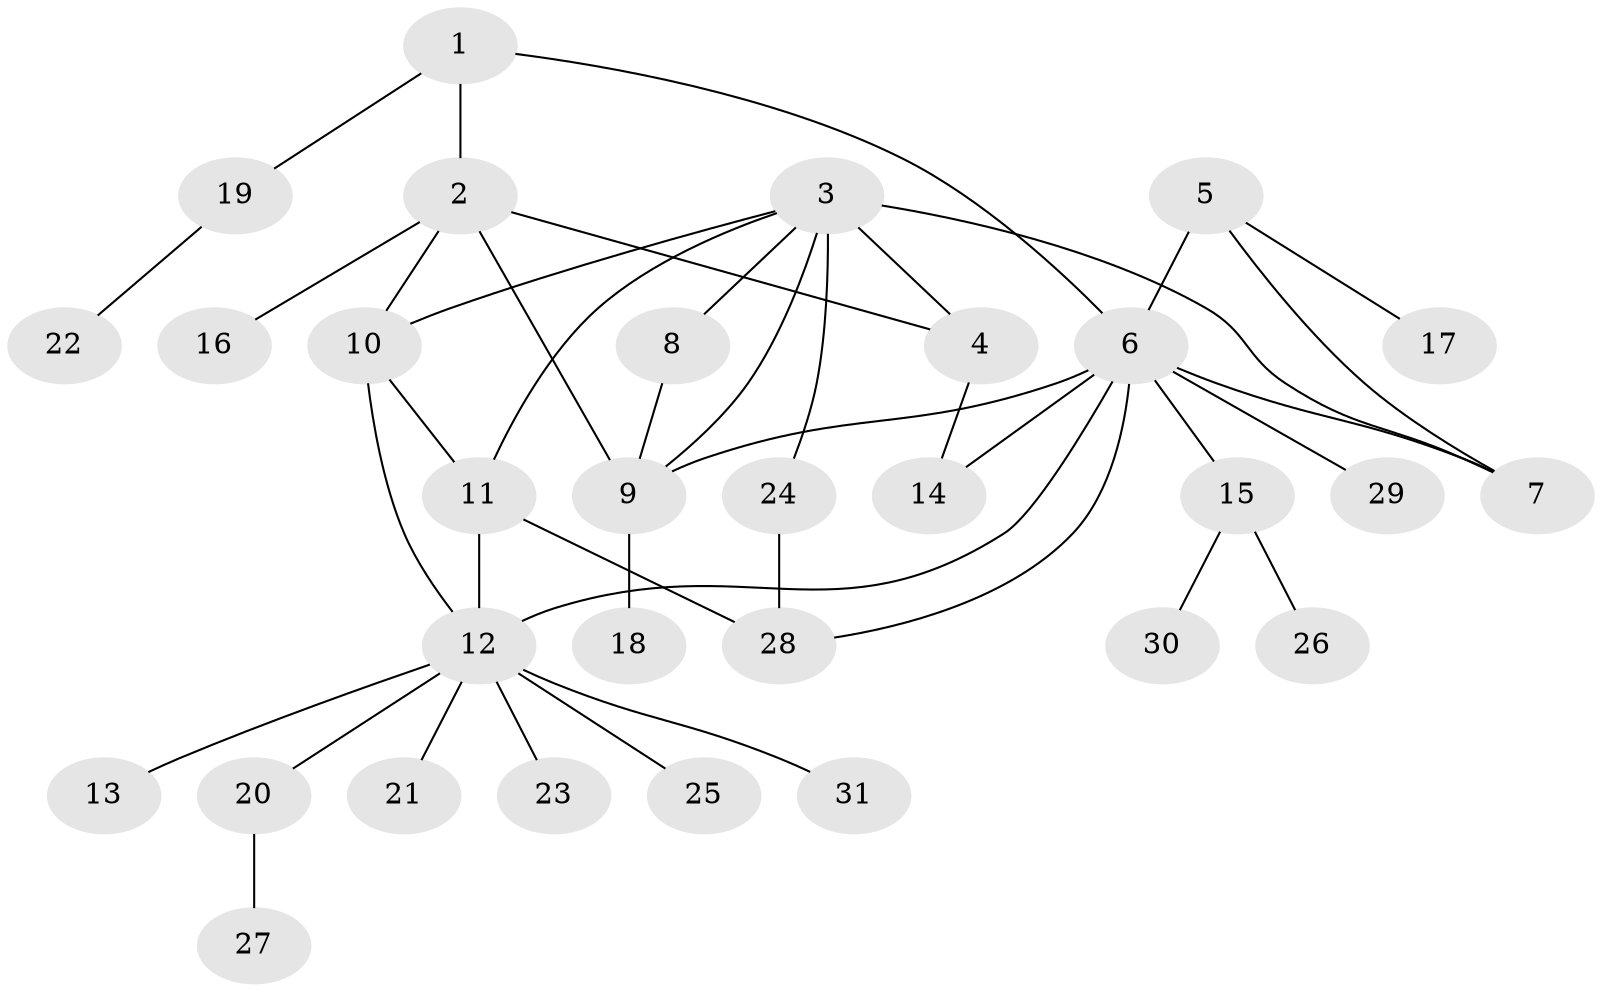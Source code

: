 // original degree distribution, {4: 0.09836065573770492, 7: 0.01639344262295082, 2: 0.19672131147540983, 5: 0.04918032786885246, 3: 0.08196721311475409, 6: 0.03278688524590164, 11: 0.01639344262295082, 10: 0.01639344262295082, 1: 0.4918032786885246}
// Generated by graph-tools (version 1.1) at 2025/37/03/09/25 02:37:44]
// undirected, 31 vertices, 42 edges
graph export_dot {
graph [start="1"]
  node [color=gray90,style=filled];
  1;
  2;
  3;
  4;
  5;
  6;
  7;
  8;
  9;
  10;
  11;
  12;
  13;
  14;
  15;
  16;
  17;
  18;
  19;
  20;
  21;
  22;
  23;
  24;
  25;
  26;
  27;
  28;
  29;
  30;
  31;
  1 -- 2 [weight=2.0];
  1 -- 6 [weight=1.0];
  1 -- 19 [weight=1.0];
  2 -- 4 [weight=1.0];
  2 -- 9 [weight=1.0];
  2 -- 10 [weight=1.0];
  2 -- 16 [weight=1.0];
  3 -- 4 [weight=2.0];
  3 -- 7 [weight=1.0];
  3 -- 8 [weight=1.0];
  3 -- 9 [weight=1.0];
  3 -- 10 [weight=1.0];
  3 -- 11 [weight=1.0];
  3 -- 24 [weight=1.0];
  4 -- 14 [weight=1.0];
  5 -- 6 [weight=2.0];
  5 -- 7 [weight=1.0];
  5 -- 17 [weight=1.0];
  6 -- 7 [weight=1.0];
  6 -- 9 [weight=1.0];
  6 -- 12 [weight=1.0];
  6 -- 14 [weight=1.0];
  6 -- 15 [weight=1.0];
  6 -- 28 [weight=1.0];
  6 -- 29 [weight=1.0];
  8 -- 9 [weight=1.0];
  9 -- 18 [weight=1.0];
  10 -- 11 [weight=1.0];
  10 -- 12 [weight=1.0];
  11 -- 12 [weight=1.0];
  11 -- 28 [weight=1.0];
  12 -- 13 [weight=1.0];
  12 -- 20 [weight=1.0];
  12 -- 21 [weight=1.0];
  12 -- 23 [weight=1.0];
  12 -- 25 [weight=1.0];
  12 -- 31 [weight=1.0];
  15 -- 26 [weight=1.0];
  15 -- 30 [weight=1.0];
  19 -- 22 [weight=1.0];
  20 -- 27 [weight=1.0];
  24 -- 28 [weight=1.0];
}
